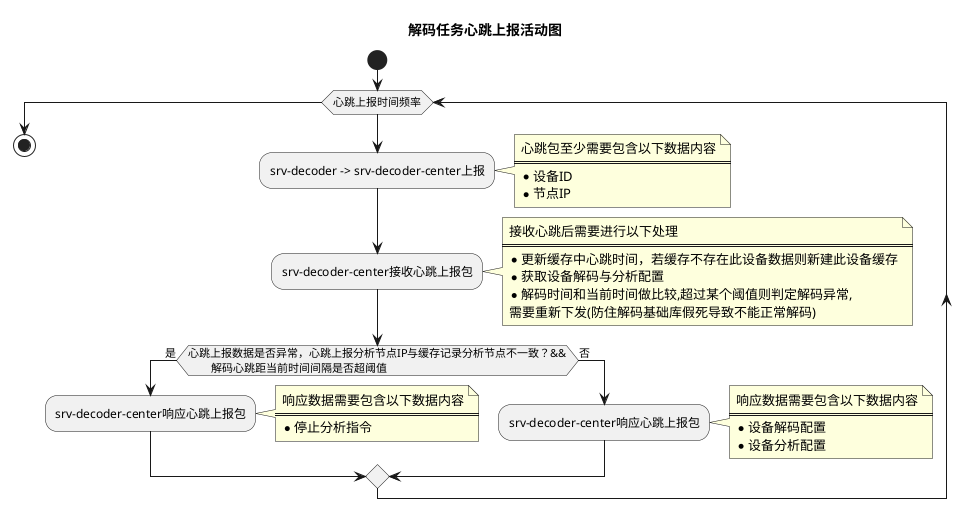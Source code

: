 @startuml
title 解码任务心跳上报活动图

start
while (心跳上报时间频率)
    :srv-decoder -> srv-decoder-center上报;
    note right
      心跳包至少需要包含以下数据内容
      ====
      * 设备ID
      * 节点IP
    end note
    :srv-decoder-center接收心跳上报包;
    note right
      接收心跳后需要进行以下处理
      ====
      * 更新缓存中心跳时间，若缓存不存在此设备数据则新建此设备缓存
      * 获取设备解码与分析配置
      * 解码时间和当前时间做比较,超过某个阈值则判定解码异常,
      需要重新下发(防住解码基础库假死导致不能正常解码)
    end note
    if (心跳上报数据是否异常，心跳上报分析节点IP与缓存记录分析节点不一致？&&
        解码心跳距当前时间间隔是否超阈值) then (是)
        :srv-decoder-center响应心跳上报包;
        note right
          响应数据需要包含以下数据内容
          ====
          * 停止分析指令
        end note
    else (否)
        :srv-decoder-center响应心跳上报包;
        note right
          响应数据需要包含以下数据内容
          ====
          * 设备解码配置
          * 设备分析配置
        end note
    endif
endwhile
stop
@enduml
